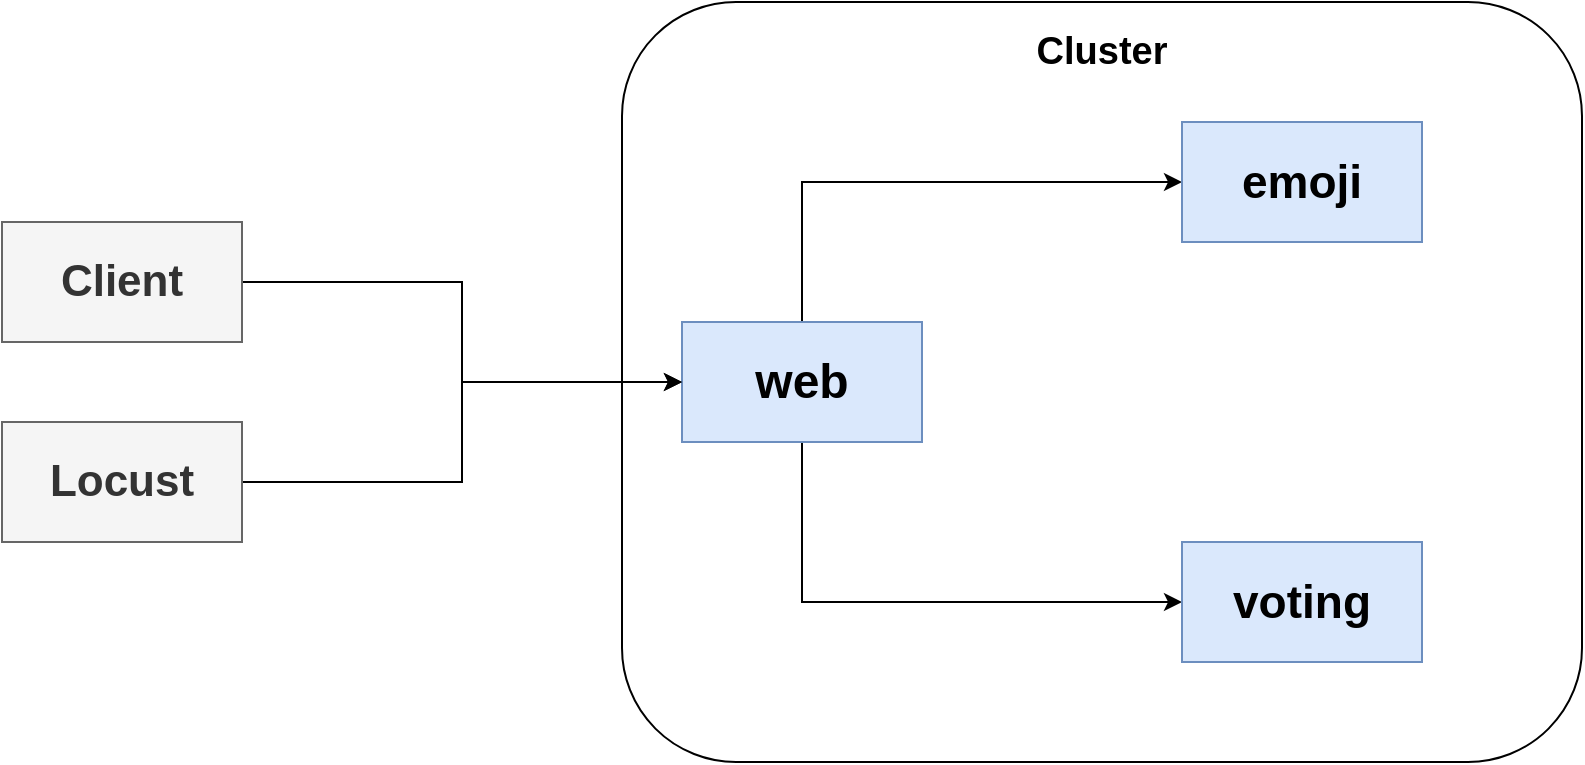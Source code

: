 <mxfile version="20.5.1" type="google"><diagram id="usjnCeizDSphQdeOymlK" name="Page-1"><mxGraphModel grid="1" page="1" gridSize="10" guides="1" tooltips="1" connect="1" arrows="1" fold="1" pageScale="1" pageWidth="827" pageHeight="1169" math="0" shadow="0"><root><mxCell id="0"/><mxCell id="1" parent="0"/><mxCell id="RBYISyFo-QZ81JHcmA7H-7" value="" style="rounded=1;whiteSpace=wrap;html=1;" vertex="1" parent="1"><mxGeometry x="230" y="170" width="480" height="380" as="geometry"/></mxCell><mxCell id="RBYISyFo-QZ81JHcmA7H-4" style="edgeStyle=orthogonalEdgeStyle;rounded=0;orthogonalLoop=1;jettySize=auto;html=1;exitX=0.5;exitY=0;exitDx=0;exitDy=0;entryX=0;entryY=0.5;entryDx=0;entryDy=0;" edge="1" parent="1" source="RBYISyFo-QZ81JHcmA7H-1" target="RBYISyFo-QZ81JHcmA7H-2"><mxGeometry relative="1" as="geometry"/></mxCell><mxCell id="RBYISyFo-QZ81JHcmA7H-5" style="edgeStyle=orthogonalEdgeStyle;rounded=0;orthogonalLoop=1;jettySize=auto;html=1;exitX=0.5;exitY=1;exitDx=0;exitDy=0;entryX=0;entryY=0.5;entryDx=0;entryDy=0;" edge="1" parent="1" source="RBYISyFo-QZ81JHcmA7H-1" target="RBYISyFo-QZ81JHcmA7H-3"><mxGeometry relative="1" as="geometry"/></mxCell><mxCell id="RBYISyFo-QZ81JHcmA7H-1" value="&lt;b&gt;&lt;font style=&quot;font-size: 24px;&quot;&gt;web&lt;/font&gt;&lt;/b&gt;" style="rounded=0;whiteSpace=wrap;html=1;fillColor=#dae8fc;strokeColor=#6c8ebf;" vertex="1" parent="1"><mxGeometry x="260" y="330" width="120" height="60" as="geometry"/></mxCell><mxCell id="RBYISyFo-QZ81JHcmA7H-2" value="&lt;b&gt;&lt;font style=&quot;font-size: 23px;&quot;&gt;emoji&lt;/font&gt;&lt;/b&gt;" style="rounded=0;whiteSpace=wrap;html=1;fillColor=#dae8fc;strokeColor=#6c8ebf;" vertex="1" parent="1"><mxGeometry x="510" y="230" width="120" height="60" as="geometry"/></mxCell><mxCell id="RBYISyFo-QZ81JHcmA7H-3" value="&lt;b&gt;&lt;font style=&quot;font-size: 23px;&quot;&gt;voting&lt;/font&gt;&lt;/b&gt;" style="rounded=0;whiteSpace=wrap;html=1;fillColor=#dae8fc;strokeColor=#6c8ebf;" vertex="1" parent="1"><mxGeometry x="510" y="440" width="120" height="60" as="geometry"/></mxCell><mxCell id="RBYISyFo-QZ81JHcmA7H-8" value="&lt;b&gt;&lt;font style=&quot;font-size: 19px;&quot;&gt;Cluster&lt;/font&gt;&lt;/b&gt;" style="text;html=1;strokeColor=none;fillColor=none;align=center;verticalAlign=middle;whiteSpace=wrap;rounded=0;" vertex="1" parent="1"><mxGeometry x="440" y="180" width="60" height="30" as="geometry"/></mxCell><mxCell id="RBYISyFo-QZ81JHcmA7H-10" style="edgeStyle=orthogonalEdgeStyle;rounded=0;orthogonalLoop=1;jettySize=auto;html=1;" edge="1" parent="1" source="RBYISyFo-QZ81JHcmA7H-9" target="RBYISyFo-QZ81JHcmA7H-1"><mxGeometry relative="1" as="geometry"/></mxCell><mxCell id="RBYISyFo-QZ81JHcmA7H-9" value="&lt;b&gt;&lt;font style=&quot;font-size: 22px;&quot;&gt;Client&lt;/font&gt;&lt;/b&gt;" style="rounded=0;whiteSpace=wrap;html=1;fillColor=#f5f5f5;strokeColor=#666666;fontColor=#333333;" vertex="1" parent="1"><mxGeometry x="-80" y="280" width="120" height="60" as="geometry"/></mxCell><mxCell id="RBYISyFo-QZ81JHcmA7H-12" style="edgeStyle=orthogonalEdgeStyle;rounded=0;orthogonalLoop=1;jettySize=auto;html=1;fontSize=23;entryX=0;entryY=0.5;entryDx=0;entryDy=0;" edge="1" parent="1" source="RBYISyFo-QZ81JHcmA7H-11" target="RBYISyFo-QZ81JHcmA7H-1"><mxGeometry relative="1" as="geometry"/></mxCell><mxCell id="RBYISyFo-QZ81JHcmA7H-11" value="&lt;b&gt;&lt;font style=&quot;font-size: 22px;&quot;&gt;Locust&lt;/font&gt;&lt;/b&gt;" style="rounded=0;whiteSpace=wrap;html=1;fillColor=#f5f5f5;strokeColor=#666666;fontColor=#333333;" vertex="1" parent="1"><mxGeometry x="-80" y="380" width="120" height="60" as="geometry"/></mxCell></root></mxGraphModel></diagram></mxfile>